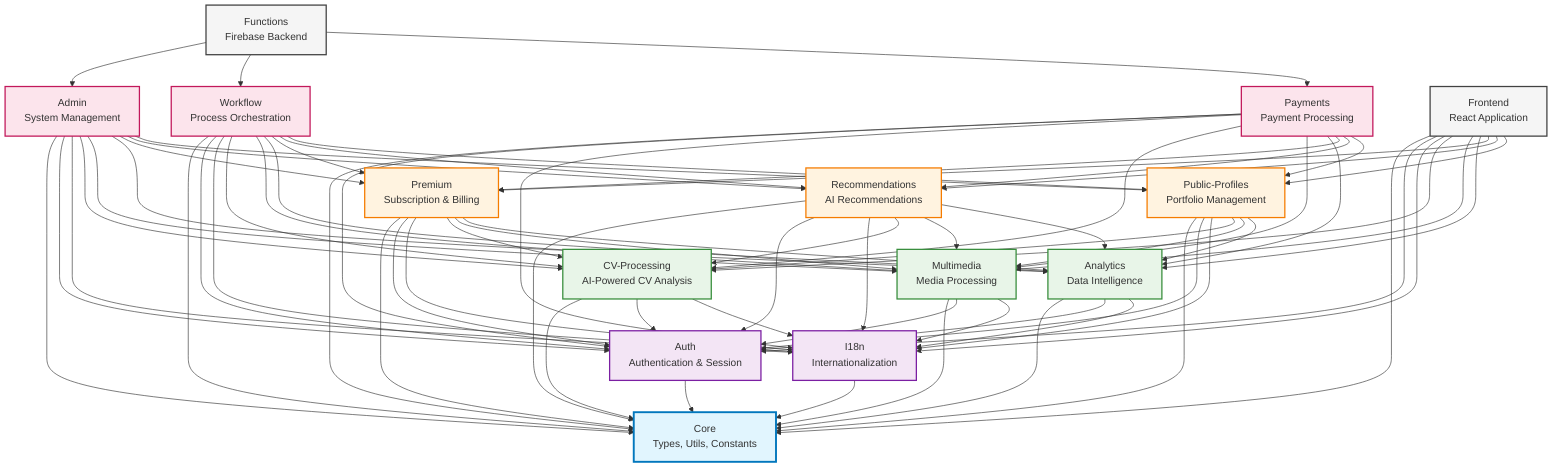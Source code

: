 graph TD
    %% Layer 0 - Foundation
    Core[Core<br/>Types, Utils, Constants]
    
    %% Layer 1 - Base Services
    Auth[Auth<br/>Authentication & Session]
    I18n[I18n<br/>Internationalization]
    
    %% Layer 2 - Domain Services
    CV[CV-Processing<br/>AI-Powered CV Analysis]
    MM[Multimedia<br/>Media Processing]
    Analytics[Analytics<br/>Data Intelligence]
    
    %% Layer 3 - Business Services
    Premium[Premium<br/>Subscription & Billing]
    Rec[Recommendations<br/>AI Recommendations]
    Pub[Public-Profiles<br/>Portfolio Management]
    
    %% Layer 4 - Orchestration Services
    Admin[Admin<br/>System Management]
    Work[Workflow<br/>Process Orchestration]
    Pay[Payments<br/>Payment Processing]
    
    %% Applications
    Frontend[Frontend<br/>React Application]
    Functions[Functions<br/>Firebase Backend]
    
    %% Dependencies
    Auth --> Core
    I18n --> Core
    
    CV --> Core
    CV --> Auth
    CV --> I18n
    
    MM --> Core
    MM --> Auth
    MM --> I18n
    
    Analytics --> Core
    Analytics --> Auth
    Analytics --> I18n
    
    Premium --> Core
    Premium --> Auth
    Premium --> I18n
    Premium --> CV
    Premium --> MM
    Premium --> Analytics
    
    Rec --> Core
    Rec --> Auth
    Rec --> I18n
    Rec --> CV
    Rec --> MM
    Rec --> Analytics
    
    Pub --> Core
    Pub --> Auth
    Pub --> I18n
    Pub --> CV
    Pub --> MM
    Pub --> Analytics
    
    Admin --> Core
    Admin --> Auth
    Admin --> I18n
    Admin --> CV
    Admin --> MM
    Admin --> Analytics
    Admin --> Premium
    Admin --> Rec
    Admin --> Pub
    
    Work --> Core
    Work --> Auth
    Work --> I18n
    Work --> CV
    Work --> MM
    Work --> Analytics
    Work --> Premium
    Work --> Rec
    Work --> Pub
    
    Pay --> Core
    Pay --> Auth
    Pay --> I18n
    Pay --> CV
    Pay --> MM
    Pay --> Analytics
    Pay --> Premium
    Pay --> Rec
    Pay --> Pub
    
    Frontend --> Core
    Frontend --> Auth
    Frontend --> I18n
    Frontend --> CV
    Frontend --> MM
    Frontend --> Analytics
    Frontend --> Premium
    Frontend --> Rec
    Frontend --> Pub
    
    Functions --> Admin
    Functions --> Work
    Functions --> Pay
    
    %% Styling
    classDef layer0 fill:#e1f5fe,stroke:#0277bd,stroke-width:3px
    classDef layer1 fill:#f3e5f5,stroke:#7b1fa2,stroke-width:2px
    classDef layer2 fill:#e8f5e8,stroke:#388e3c,stroke-width:2px
    classDef layer3 fill:#fff3e0,stroke:#f57c00,stroke-width:2px
    classDef layer4 fill:#fce4ec,stroke:#c2185b,stroke-width:2px
    classDef app fill:#f5f5f5,stroke:#424242,stroke-width:2px
    
    class Core layer0
    class Auth,I18n layer1
    class CV,MM,Analytics layer2
    class Premium,Rec,Pub layer3
    class Admin,Work,Pay layer4
    class Frontend,Functions app